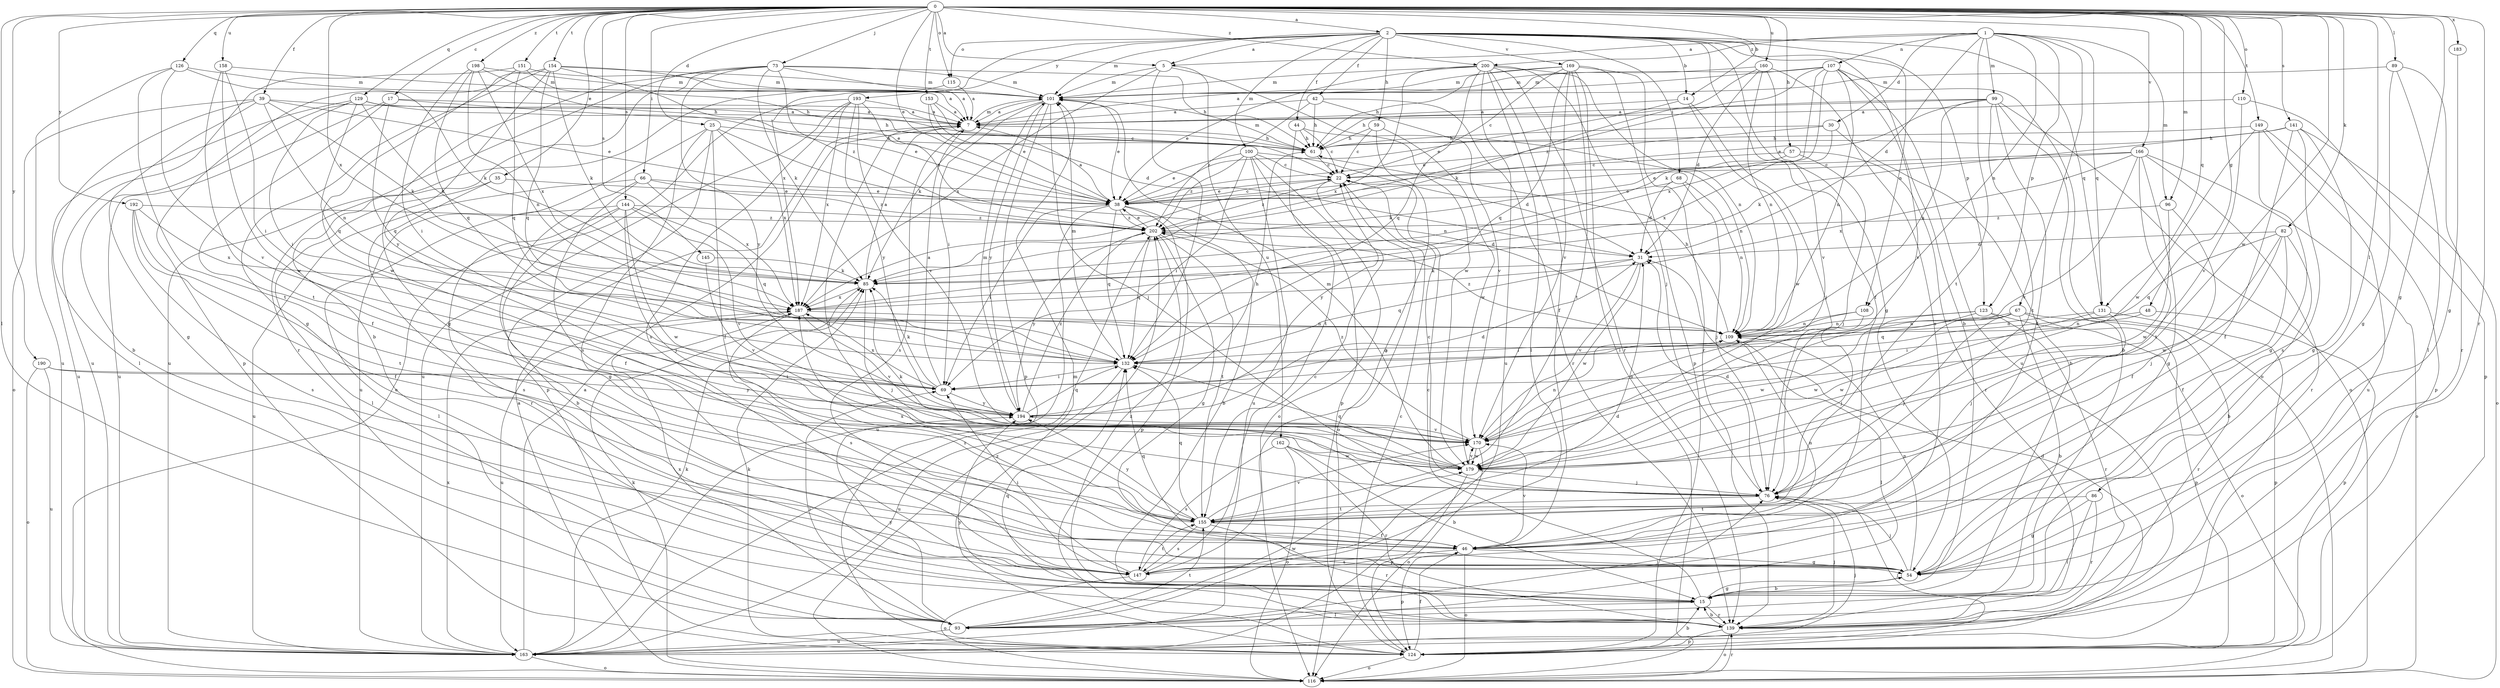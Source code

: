strict digraph  {
0;
1;
2;
5;
7;
14;
15;
17;
22;
25;
30;
31;
35;
38;
39;
42;
44;
46;
48;
54;
57;
59;
61;
66;
67;
68;
69;
73;
76;
82;
85;
86;
89;
93;
96;
99;
100;
101;
107;
108;
109;
110;
115;
116;
123;
124;
126;
129;
131;
132;
139;
141;
144;
145;
147;
149;
151;
153;
154;
155;
158;
160;
162;
163;
166;
169;
170;
179;
183;
187;
190;
192;
193;
194;
198;
200;
202;
0 -> 2  [label=a];
0 -> 5  [label=a];
0 -> 14  [label=b];
0 -> 17  [label=c];
0 -> 25  [label=d];
0 -> 35  [label=e];
0 -> 38  [label=e];
0 -> 39  [label=f];
0 -> 48  [label=g];
0 -> 54  [label=g];
0 -> 57  [label=h];
0 -> 66  [label=i];
0 -> 73  [label=j];
0 -> 82  [label=k];
0 -> 86  [label=l];
0 -> 89  [label=l];
0 -> 93  [label=l];
0 -> 96  [label=m];
0 -> 110  [label=o];
0 -> 115  [label=o];
0 -> 126  [label=q];
0 -> 129  [label=q];
0 -> 131  [label=q];
0 -> 139  [label=r];
0 -> 141  [label=s];
0 -> 144  [label=s];
0 -> 145  [label=s];
0 -> 149  [label=t];
0 -> 151  [label=t];
0 -> 153  [label=t];
0 -> 154  [label=t];
0 -> 158  [label=u];
0 -> 160  [label=u];
0 -> 166  [label=v];
0 -> 179  [label=w];
0 -> 183  [label=x];
0 -> 187  [label=x];
0 -> 190  [label=y];
0 -> 192  [label=y];
0 -> 198  [label=z];
0 -> 200  [label=z];
1 -> 5  [label=a];
1 -> 30  [label=d];
1 -> 31  [label=d];
1 -> 67  [label=i];
1 -> 96  [label=m];
1 -> 99  [label=m];
1 -> 107  [label=n];
1 -> 108  [label=n];
1 -> 123  [label=p];
1 -> 131  [label=q];
1 -> 155  [label=t];
1 -> 200  [label=z];
2 -> 5  [label=a];
2 -> 14  [label=b];
2 -> 15  [label=b];
2 -> 42  [label=f];
2 -> 44  [label=f];
2 -> 46  [label=f];
2 -> 54  [label=g];
2 -> 59  [label=h];
2 -> 68  [label=i];
2 -> 100  [label=m];
2 -> 101  [label=m];
2 -> 108  [label=n];
2 -> 115  [label=o];
2 -> 123  [label=p];
2 -> 131  [label=q];
2 -> 169  [label=v];
2 -> 187  [label=x];
2 -> 193  [label=y];
5 -> 101  [label=m];
5 -> 132  [label=q];
5 -> 162  [label=u];
5 -> 179  [label=w];
5 -> 187  [label=x];
7 -> 61  [label=h];
7 -> 101  [label=m];
7 -> 147  [label=s];
7 -> 155  [label=t];
14 -> 7  [label=a];
14 -> 38  [label=e];
14 -> 76  [label=j];
14 -> 179  [label=w];
15 -> 22  [label=c];
15 -> 54  [label=g];
15 -> 93  [label=l];
15 -> 139  [label=r];
15 -> 202  [label=z];
17 -> 7  [label=a];
17 -> 46  [label=f];
17 -> 61  [label=h];
17 -> 132  [label=q];
17 -> 163  [label=u];
22 -> 38  [label=e];
22 -> 116  [label=o];
22 -> 194  [label=y];
22 -> 202  [label=z];
25 -> 46  [label=f];
25 -> 61  [label=h];
25 -> 109  [label=n];
25 -> 124  [label=p];
25 -> 147  [label=s];
25 -> 163  [label=u];
25 -> 187  [label=x];
30 -> 15  [label=b];
30 -> 38  [label=e];
30 -> 61  [label=h];
30 -> 187  [label=x];
31 -> 85  [label=k];
31 -> 132  [label=q];
31 -> 170  [label=v];
31 -> 179  [label=w];
35 -> 38  [label=e];
35 -> 93  [label=l];
35 -> 139  [label=r];
38 -> 7  [label=a];
38 -> 15  [label=b];
38 -> 22  [label=c];
38 -> 69  [label=i];
38 -> 124  [label=p];
38 -> 132  [label=q];
38 -> 163  [label=u];
38 -> 202  [label=z];
39 -> 7  [label=a];
39 -> 38  [label=e];
39 -> 54  [label=g];
39 -> 85  [label=k];
39 -> 93  [label=l];
39 -> 109  [label=n];
39 -> 116  [label=o];
42 -> 7  [label=a];
42 -> 61  [label=h];
42 -> 139  [label=r];
42 -> 170  [label=v];
42 -> 202  [label=z];
44 -> 22  [label=c];
44 -> 61  [label=h];
44 -> 109  [label=n];
44 -> 155  [label=t];
46 -> 54  [label=g];
46 -> 109  [label=n];
46 -> 116  [label=o];
46 -> 124  [label=p];
46 -> 132  [label=q];
46 -> 147  [label=s];
46 -> 170  [label=v];
48 -> 69  [label=i];
48 -> 109  [label=n];
48 -> 124  [label=p];
54 -> 15  [label=b];
54 -> 76  [label=j];
54 -> 109  [label=n];
57 -> 22  [label=c];
57 -> 76  [label=j];
57 -> 85  [label=k];
57 -> 139  [label=r];
59 -> 22  [label=c];
59 -> 61  [label=h];
59 -> 147  [label=s];
59 -> 179  [label=w];
61 -> 22  [label=c];
61 -> 101  [label=m];
66 -> 38  [label=e];
66 -> 46  [label=f];
66 -> 54  [label=g];
66 -> 163  [label=u];
66 -> 187  [label=x];
66 -> 202  [label=z];
67 -> 15  [label=b];
67 -> 76  [label=j];
67 -> 109  [label=n];
67 -> 124  [label=p];
67 -> 132  [label=q];
67 -> 139  [label=r];
67 -> 179  [label=w];
68 -> 31  [label=d];
68 -> 38  [label=e];
68 -> 76  [label=j];
68 -> 109  [label=n];
69 -> 7  [label=a];
69 -> 85  [label=k];
69 -> 187  [label=x];
69 -> 194  [label=y];
73 -> 7  [label=a];
73 -> 15  [label=b];
73 -> 54  [label=g];
73 -> 61  [label=h];
73 -> 85  [label=k];
73 -> 101  [label=m];
73 -> 139  [label=r];
73 -> 194  [label=y];
73 -> 202  [label=z];
76 -> 22  [label=c];
76 -> 31  [label=d];
76 -> 155  [label=t];
82 -> 15  [label=b];
82 -> 31  [label=d];
82 -> 46  [label=f];
82 -> 76  [label=j];
82 -> 132  [label=q];
82 -> 179  [label=w];
85 -> 7  [label=a];
85 -> 76  [label=j];
85 -> 187  [label=x];
86 -> 54  [label=g];
86 -> 93  [label=l];
86 -> 139  [label=r];
86 -> 155  [label=t];
89 -> 54  [label=g];
89 -> 93  [label=l];
89 -> 101  [label=m];
89 -> 139  [label=r];
93 -> 69  [label=i];
93 -> 76  [label=j];
93 -> 155  [label=t];
93 -> 163  [label=u];
93 -> 179  [label=w];
93 -> 187  [label=x];
93 -> 194  [label=y];
96 -> 46  [label=f];
96 -> 179  [label=w];
96 -> 202  [label=z];
99 -> 7  [label=a];
99 -> 15  [label=b];
99 -> 38  [label=e];
99 -> 46  [label=f];
99 -> 61  [label=h];
99 -> 109  [label=n];
99 -> 116  [label=o];
99 -> 155  [label=t];
100 -> 22  [label=c];
100 -> 31  [label=d];
100 -> 38  [label=e];
100 -> 69  [label=i];
100 -> 116  [label=o];
100 -> 124  [label=p];
100 -> 163  [label=u];
100 -> 202  [label=z];
101 -> 7  [label=a];
101 -> 38  [label=e];
101 -> 69  [label=i];
101 -> 76  [label=j];
101 -> 85  [label=k];
101 -> 124  [label=p];
101 -> 194  [label=y];
107 -> 7  [label=a];
107 -> 85  [label=k];
107 -> 101  [label=m];
107 -> 109  [label=n];
107 -> 116  [label=o];
107 -> 163  [label=u];
107 -> 170  [label=v];
107 -> 187  [label=x];
107 -> 202  [label=z];
108 -> 69  [label=i];
108 -> 76  [label=j];
108 -> 109  [label=n];
109 -> 61  [label=h];
109 -> 93  [label=l];
109 -> 132  [label=q];
109 -> 202  [label=z];
110 -> 7  [label=a];
110 -> 124  [label=p];
110 -> 170  [label=v];
115 -> 7  [label=a];
115 -> 163  [label=u];
116 -> 7  [label=a];
116 -> 85  [label=k];
116 -> 139  [label=r];
116 -> 202  [label=z];
123 -> 69  [label=i];
123 -> 109  [label=n];
123 -> 116  [label=o];
123 -> 139  [label=r];
123 -> 179  [label=w];
124 -> 15  [label=b];
124 -> 22  [label=c];
124 -> 31  [label=d];
124 -> 46  [label=f];
124 -> 76  [label=j];
124 -> 85  [label=k];
124 -> 101  [label=m];
124 -> 116  [label=o];
126 -> 85  [label=k];
126 -> 101  [label=m];
126 -> 155  [label=t];
126 -> 163  [label=u];
126 -> 170  [label=v];
129 -> 7  [label=a];
129 -> 15  [label=b];
129 -> 38  [label=e];
129 -> 69  [label=i];
129 -> 85  [label=k];
129 -> 132  [label=q];
129 -> 163  [label=u];
131 -> 76  [label=j];
131 -> 109  [label=n];
131 -> 124  [label=p];
131 -> 179  [label=w];
132 -> 69  [label=i];
132 -> 101  [label=m];
132 -> 163  [label=u];
139 -> 15  [label=b];
139 -> 76  [label=j];
139 -> 116  [label=o];
139 -> 124  [label=p];
139 -> 132  [label=q];
139 -> 194  [label=y];
141 -> 46  [label=f];
141 -> 54  [label=g];
141 -> 61  [label=h];
141 -> 85  [label=k];
141 -> 116  [label=o];
141 -> 147  [label=s];
144 -> 15  [label=b];
144 -> 76  [label=j];
144 -> 93  [label=l];
144 -> 132  [label=q];
144 -> 147  [label=s];
144 -> 170  [label=v];
144 -> 179  [label=w];
144 -> 202  [label=z];
145 -> 85  [label=k];
145 -> 170  [label=v];
147 -> 22  [label=c];
147 -> 31  [label=d];
147 -> 69  [label=i];
147 -> 116  [label=o];
147 -> 155  [label=t];
149 -> 54  [label=g];
149 -> 61  [label=h];
149 -> 124  [label=p];
149 -> 163  [label=u];
149 -> 179  [label=w];
151 -> 61  [label=h];
151 -> 101  [label=m];
151 -> 132  [label=q];
151 -> 163  [label=u];
151 -> 179  [label=w];
153 -> 7  [label=a];
153 -> 22  [label=c];
153 -> 31  [label=d];
153 -> 38  [label=e];
154 -> 7  [label=a];
154 -> 38  [label=e];
154 -> 54  [label=g];
154 -> 85  [label=k];
154 -> 101  [label=m];
154 -> 124  [label=p];
154 -> 132  [label=q];
154 -> 194  [label=y];
155 -> 46  [label=f];
155 -> 132  [label=q];
155 -> 139  [label=r];
155 -> 147  [label=s];
155 -> 170  [label=v];
155 -> 187  [label=x];
155 -> 194  [label=y];
158 -> 69  [label=i];
158 -> 101  [label=m];
158 -> 155  [label=t];
158 -> 179  [label=w];
160 -> 31  [label=d];
160 -> 85  [label=k];
160 -> 101  [label=m];
160 -> 109  [label=n];
160 -> 147  [label=s];
160 -> 170  [label=v];
162 -> 15  [label=b];
162 -> 116  [label=o];
162 -> 139  [label=r];
162 -> 147  [label=s];
162 -> 179  [label=w];
163 -> 7  [label=a];
163 -> 76  [label=j];
163 -> 85  [label=k];
163 -> 116  [label=o];
163 -> 187  [label=x];
163 -> 202  [label=z];
166 -> 22  [label=c];
166 -> 38  [label=e];
166 -> 54  [label=g];
166 -> 116  [label=o];
166 -> 139  [label=r];
166 -> 155  [label=t];
166 -> 170  [label=v];
166 -> 187  [label=x];
169 -> 22  [label=c];
169 -> 61  [label=h];
169 -> 101  [label=m];
169 -> 116  [label=o];
169 -> 124  [label=p];
169 -> 132  [label=q];
169 -> 139  [label=r];
169 -> 155  [label=t];
169 -> 170  [label=v];
170 -> 109  [label=n];
170 -> 116  [label=o];
170 -> 179  [label=w];
170 -> 202  [label=z];
179 -> 76  [label=j];
179 -> 85  [label=k];
179 -> 101  [label=m];
179 -> 124  [label=p];
179 -> 132  [label=q];
179 -> 170  [label=v];
183 -> 54  [label=g];
187 -> 109  [label=n];
187 -> 147  [label=s];
187 -> 163  [label=u];
187 -> 170  [label=v];
190 -> 69  [label=i];
190 -> 116  [label=o];
190 -> 163  [label=u];
190 -> 194  [label=y];
192 -> 46  [label=f];
192 -> 147  [label=s];
192 -> 155  [label=t];
192 -> 187  [label=x];
192 -> 202  [label=z];
193 -> 7  [label=a];
193 -> 116  [label=o];
193 -> 147  [label=s];
193 -> 163  [label=u];
193 -> 170  [label=v];
193 -> 187  [label=x];
193 -> 194  [label=y];
193 -> 202  [label=z];
194 -> 31  [label=d];
194 -> 61  [label=h];
194 -> 101  [label=m];
194 -> 132  [label=q];
194 -> 170  [label=v];
194 -> 202  [label=z];
198 -> 61  [label=h];
198 -> 69  [label=i];
198 -> 101  [label=m];
198 -> 109  [label=n];
198 -> 132  [label=q];
198 -> 187  [label=x];
200 -> 38  [label=e];
200 -> 46  [label=f];
200 -> 76  [label=j];
200 -> 93  [label=l];
200 -> 101  [label=m];
200 -> 109  [label=n];
200 -> 132  [label=q];
200 -> 139  [label=r];
200 -> 163  [label=u];
200 -> 187  [label=x];
202 -> 31  [label=d];
202 -> 38  [label=e];
202 -> 54  [label=g];
202 -> 132  [label=q];
202 -> 155  [label=t];
202 -> 194  [label=y];
}
